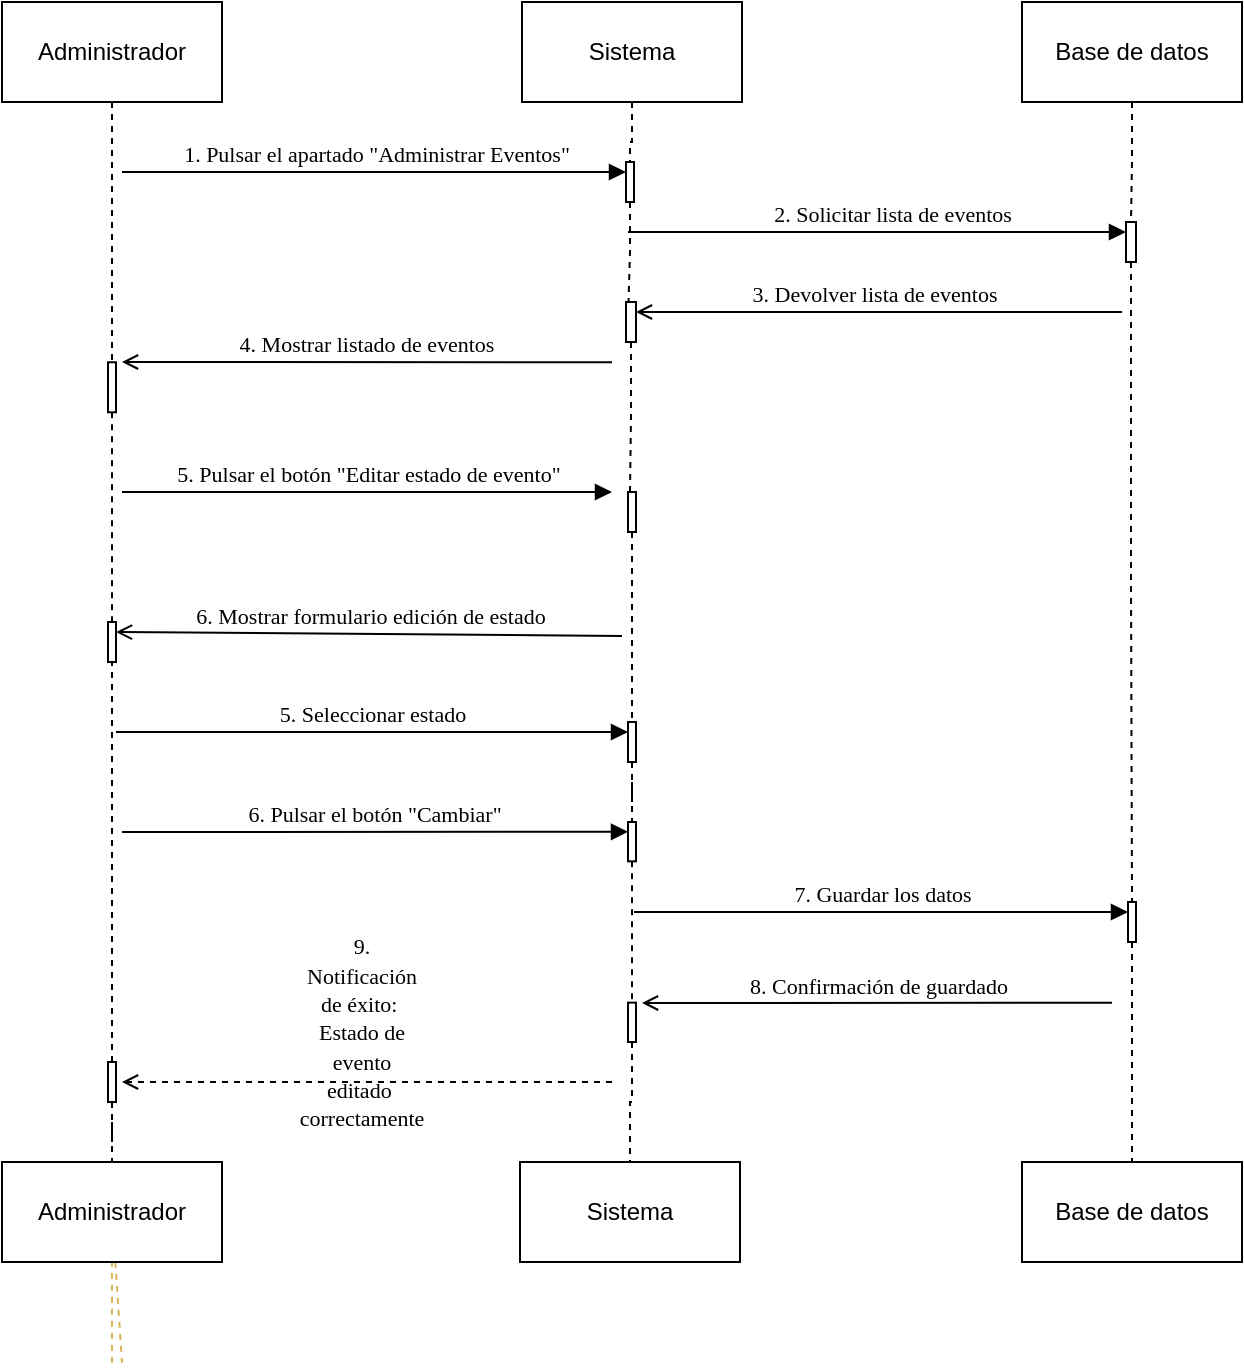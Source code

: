 <mxfile version="27.1.6">
  <diagram name="Página-1" id="e3umRrUHKhaPqrH1uW7i">
    <mxGraphModel grid="1" page="1" gridSize="10" guides="1" tooltips="1" connect="1" arrows="1" fold="1" pageScale="1" pageWidth="827" pageHeight="1169" math="0" shadow="0">
      <root>
        <mxCell id="0" />
        <mxCell id="1" parent="0" />
        <mxCell id="mtsksnj7Bq7EKNGEuvVy-12" style="edgeStyle=orthogonalEdgeStyle;rounded=0;orthogonalLoop=1;jettySize=auto;html=1;endArrow=none;startFill=0;dashed=1;" edge="1" parent="1" source="mtsksnj7Bq7EKNGEuvVy-57" target="mtsksnj7Bq7EKNGEuvVy-7">
          <mxGeometry relative="1" as="geometry" />
        </mxCell>
        <mxCell id="mtsksnj7Bq7EKNGEuvVy-4" value="Administrador" style="html=1;whiteSpace=wrap;" vertex="1" parent="1">
          <mxGeometry x="10" y="10" width="110" height="50" as="geometry" />
        </mxCell>
        <mxCell id="mtsksnj7Bq7EKNGEuvVy-5" value="Sistema&lt;span style=&quot;color: rgba(0, 0, 0, 0); font-family: monospace; font-size: 0px; text-align: start; text-wrap-mode: nowrap;&quot;&gt;%3CmxGraphModel%3E%3Croot%3E%3CmxCell%20id%3D%220%22%2F%3E%3CmxCell%20id%3D%221%22%20parent%3D%220%22%2F%3E%3CmxCell%20id%3D%222%22%20value%3D%22Usuario%22%20style%3D%22html%3D1%3BwhiteSpace%3Dwrap%3B%22%20vertex%3D%221%22%20parent%3D%221%22%3E%3CmxGeometry%20x%3D%2270%22%20y%3D%2240%22%20width%3D%22110%22%20height%3D%2250%22%20as%3D%22geometry%22%2F%3E%3C%2FmxCell%3E%3C%2Froot%3E%3C%2FmxGraphModel%3E&lt;/span&gt;" style="html=1;whiteSpace=wrap;" vertex="1" parent="1">
          <mxGeometry x="270" y="10" width="110" height="50" as="geometry" />
        </mxCell>
        <mxCell id="mtsksnj7Bq7EKNGEuvVy-10" style="edgeStyle=orthogonalEdgeStyle;rounded=0;orthogonalLoop=1;jettySize=auto;html=1;dashed=1;endArrow=none;startFill=0;" edge="1" parent="1" source="mtsksnj7Bq7EKNGEuvVy-51" target="mtsksnj7Bq7EKNGEuvVy-9">
          <mxGeometry relative="1" as="geometry" />
        </mxCell>
        <mxCell id="mtsksnj7Bq7EKNGEuvVy-6" value="Base de datos" style="html=1;whiteSpace=wrap;" vertex="1" parent="1">
          <mxGeometry x="520" y="10" width="110" height="50" as="geometry" />
        </mxCell>
        <mxCell id="mtsksnj7Bq7EKNGEuvVy-8" value="Sistema&lt;span style=&quot;color: rgba(0, 0, 0, 0); font-family: monospace; font-size: 0px; text-align: start; text-wrap-mode: nowrap;&quot;&gt;%3CmxGraphModel%3E%3Croot%3E%3CmxCell%20id%3D%220%22%2F%3E%3CmxCell%20id%3D%221%22%20parent%3D%220%22%2F%3E%3CmxCell%20id%3D%222%22%20value%3D%22Usuario%22%20style%3D%22html%3D1%3BwhiteSpace%3Dwrap%3B%22%20vertex%3D%221%22%20parent%3D%221%22%3E%3CmxGeometry%20x%3D%2270%22%20y%3D%2240%22%20width%3D%22110%22%20height%3D%2250%22%20as%3D%22geometry%22%2F%3E%3C%2FmxCell%3E%3C%2Froot%3E%3C%2FmxGraphModel%3E&lt;/span&gt;" style="html=1;whiteSpace=wrap;" vertex="1" parent="1">
          <mxGeometry x="269" y="590" width="110" height="50" as="geometry" />
        </mxCell>
        <mxCell id="mtsksnj7Bq7EKNGEuvVy-9" value="Base de datos" style="html=1;whiteSpace=wrap;" vertex="1" parent="1">
          <mxGeometry x="520" y="590" width="110" height="50" as="geometry" />
        </mxCell>
        <mxCell id="mtsksnj7Bq7EKNGEuvVy-22" value="1. Pulsar el apartado &quot;Administrar Eventos&quot;" style="html=1;verticalAlign=bottom;endArrow=block;labelBackgroundColor=none;fontFamily=Verdana;fontSize=11;elbow=vertical;entryX=0;entryY=0.25;entryDx=0;entryDy=0;" edge="1" parent="1" target="mtsksnj7Bq7EKNGEuvVy-42">
          <mxGeometry x="0.002" relative="1" as="geometry">
            <mxPoint x="70" y="95" as="sourcePoint" />
            <mxPoint x="312" y="90.03" as="targetPoint" />
            <mxPoint as="offset" />
          </mxGeometry>
        </mxCell>
        <mxCell id="mtsksnj7Bq7EKNGEuvVy-23" value="4. Mostrar listado de eventos" style="html=1;verticalAlign=bottom;endArrow=open;labelBackgroundColor=none;fontFamily=Verdana;fontSize=11;edgeStyle=elbowEdgeStyle;elbow=vertical;" edge="1" parent="1">
          <mxGeometry x="0.002" relative="1" as="geometry">
            <mxPoint x="315" y="190.14" as="sourcePoint" />
            <mxPoint x="70" y="190.14" as="targetPoint" />
            <mxPoint as="offset" />
          </mxGeometry>
        </mxCell>
        <mxCell id="mtsksnj7Bq7EKNGEuvVy-24" value="5. Pulsar el botón &quot;Editar estado de evento&quot;" style="html=1;verticalAlign=bottom;endArrow=block;labelBackgroundColor=none;fontFamily=Verdana;fontSize=11;edgeStyle=elbowEdgeStyle;elbow=vertical;" edge="1" parent="1">
          <mxGeometry relative="1" as="geometry">
            <mxPoint x="70" y="255" as="sourcePoint" />
            <mxPoint x="315" y="255" as="targetPoint" />
          </mxGeometry>
        </mxCell>
        <mxCell id="mtsksnj7Bq7EKNGEuvVy-25" value="6. Mostrar formulario edición de estado" style="html=1;verticalAlign=bottom;endArrow=open;labelBackgroundColor=none;fontFamily=Verdana;fontSize=11;elbow=vertical;entryX=1;entryY=0.25;entryDx=0;entryDy=0;" edge="1" parent="1" target="mtsksnj7Bq7EKNGEuvVy-47">
          <mxGeometry x="-0.001" relative="1" as="geometry">
            <mxPoint x="320" y="327" as="sourcePoint" />
            <mxPoint x="77" y="304.5" as="targetPoint" />
            <mxPoint as="offset" />
          </mxGeometry>
        </mxCell>
        <mxCell id="mtsksnj7Bq7EKNGEuvVy-26" value="5. Seleccionar estado" style="html=1;verticalAlign=bottom;endArrow=block;labelBackgroundColor=none;fontFamily=Verdana;fontSize=11;elbow=vertical;entryX=0;entryY=0.25;entryDx=0;entryDy=0;" edge="1" parent="1" target="sEiHYhfo21vTT5OKBthb-8">
          <mxGeometry relative="1" as="geometry">
            <mxPoint x="67" y="375" as="sourcePoint" />
            <mxPoint x="312" y="379.92" as="targetPoint" />
          </mxGeometry>
        </mxCell>
        <mxCell id="mtsksnj7Bq7EKNGEuvVy-27" value="6. Pulsar el botón &quot;Cambiar&quot;" style="html=1;verticalAlign=bottom;endArrow=block;labelBackgroundColor=none;fontFamily=Verdana;fontSize=11;elbow=vertical;entryX=0;entryY=0.25;entryDx=0;entryDy=0;" edge="1" parent="1" target="mtsksnj7Bq7EKNGEuvVy-49">
          <mxGeometry relative="1" as="geometry">
            <mxPoint x="70" y="425" as="sourcePoint" />
            <mxPoint x="312" y="429.42" as="targetPoint" />
          </mxGeometry>
        </mxCell>
        <mxCell id="mtsksnj7Bq7EKNGEuvVy-28" value="7. Guardar los datos" style="html=1;verticalAlign=bottom;endArrow=block;labelBackgroundColor=none;fontFamily=Verdana;fontSize=11;elbow=vertical;entryX=0;entryY=0.25;entryDx=0;entryDy=0;" edge="1" parent="1" target="mtsksnj7Bq7EKNGEuvVy-51">
          <mxGeometry relative="1" as="geometry">
            <mxPoint x="326" y="465" as="sourcePoint" />
            <mxPoint x="566" y="460.13" as="targetPoint" />
          </mxGeometry>
        </mxCell>
        <mxCell id="mtsksnj7Bq7EKNGEuvVy-29" value="8. Confirmación de guardado" style="html=1;verticalAlign=bottom;endArrow=open;labelBackgroundColor=none;fontFamily=Verdana;fontSize=11;edgeStyle=elbowEdgeStyle;elbow=vertical;" edge="1" parent="1">
          <mxGeometry relative="1" as="geometry">
            <mxPoint x="565" y="510.33" as="sourcePoint" />
            <mxPoint x="330" y="510.33" as="targetPoint" />
          </mxGeometry>
        </mxCell>
        <mxCell id="mtsksnj7Bq7EKNGEuvVy-31" value="" style="html=1;verticalAlign=bottom;endArrow=open;dashed=1;labelBackgroundColor=none;fontFamily=Verdana;fontSize=11;edgeStyle=elbowEdgeStyle;elbow=vertical;" edge="1" parent="1">
          <mxGeometry x="0.02" relative="1" as="geometry">
            <mxPoint x="315" y="550" as="sourcePoint" />
            <mxPoint x="70" y="550" as="targetPoint" />
            <mxPoint as="offset" />
          </mxGeometry>
        </mxCell>
        <mxCell id="mtsksnj7Bq7EKNGEuvVy-35" value="" style="endArrow=none;dashed=1;html=1;labelBackgroundColor=none;fontFamily=Verdana;fontSize=11;strokeColor=#d6b656;" edge="1" parent="1" source="mtsksnj7Bq7EKNGEuvVy-7">
          <mxGeometry width="50" height="50" relative="1" as="geometry">
            <mxPoint x="65" y="690.33" as="sourcePoint" />
            <mxPoint x="70" y="690.33" as="targetPoint" />
          </mxGeometry>
        </mxCell>
        <mxCell id="mtsksnj7Bq7EKNGEuvVy-36" value="" style="endArrow=none;dashed=1;html=1;labelBackgroundColor=none;fontFamily=Verdana;fontSize=11;strokeColor=#d6b656;" edge="1" parent="1" target="mtsksnj7Bq7EKNGEuvVy-7">
          <mxGeometry width="50" height="50" relative="1" as="geometry">
            <mxPoint x="65" y="690.33" as="sourcePoint" />
            <mxPoint x="70" y="690.33" as="targetPoint" />
          </mxGeometry>
        </mxCell>
        <mxCell id="mtsksnj7Bq7EKNGEuvVy-7" value="Administrador" style="html=1;whiteSpace=wrap;" vertex="1" parent="1">
          <mxGeometry x="10" y="590" width="110" height="50" as="geometry" />
        </mxCell>
        <mxCell id="mtsksnj7Bq7EKNGEuvVy-38" value="" style="edgeStyle=orthogonalEdgeStyle;rounded=0;orthogonalLoop=1;jettySize=auto;html=1;dashed=1;endArrow=none;startFill=0;entryX=0.25;entryY=0;entryDx=0;entryDy=0;" edge="1" parent="1" source="sEiHYhfo21vTT5OKBthb-5" target="mtsksnj7Bq7EKNGEuvVy-45">
          <mxGeometry relative="1" as="geometry">
            <mxPoint x="325" y="60" as="sourcePoint" />
            <mxPoint x="325" y="130" as="targetPoint" />
          </mxGeometry>
        </mxCell>
        <mxCell id="mtsksnj7Bq7EKNGEuvVy-44" value="" style="edgeStyle=orthogonalEdgeStyle;rounded=0;orthogonalLoop=1;jettySize=auto;html=1;endArrow=none;startFill=0;dashed=1;" edge="1" parent="1" source="mtsksnj7Bq7EKNGEuvVy-4" target="mtsksnj7Bq7EKNGEuvVy-43">
          <mxGeometry relative="1" as="geometry">
            <mxPoint x="65" y="60" as="sourcePoint" />
            <mxPoint x="65" y="460" as="targetPoint" />
          </mxGeometry>
        </mxCell>
        <mxCell id="mtsksnj7Bq7EKNGEuvVy-43" value="" style="rounded=0;whiteSpace=wrap;html=1;" vertex="1" parent="1">
          <mxGeometry x="63" y="190.14" width="4" height="25" as="geometry" />
        </mxCell>
        <mxCell id="mtsksnj7Bq7EKNGEuvVy-45" value="" style="rounded=0;whiteSpace=wrap;html=1;" vertex="1" parent="1">
          <mxGeometry x="323" y="255" width="4" height="20" as="geometry" />
        </mxCell>
        <mxCell id="mtsksnj7Bq7EKNGEuvVy-48" value="" style="edgeStyle=orthogonalEdgeStyle;rounded=0;orthogonalLoop=1;jettySize=auto;html=1;endArrow=none;startFill=0;dashed=1;" edge="1" parent="1" source="mtsksnj7Bq7EKNGEuvVy-43" target="mtsksnj7Bq7EKNGEuvVy-47">
          <mxGeometry relative="1" as="geometry">
            <mxPoint x="65" y="255" as="sourcePoint" />
            <mxPoint x="65" y="535" as="targetPoint" />
          </mxGeometry>
        </mxCell>
        <mxCell id="mtsksnj7Bq7EKNGEuvVy-47" value="" style="rounded=0;whiteSpace=wrap;html=1;" vertex="1" parent="1">
          <mxGeometry x="63" y="320" width="4" height="20" as="geometry" />
        </mxCell>
        <mxCell id="mtsksnj7Bq7EKNGEuvVy-50" value="" style="edgeStyle=orthogonalEdgeStyle;rounded=0;orthogonalLoop=1;jettySize=auto;html=1;dashed=1;endArrow=none;startFill=0;" edge="1" parent="1" source="sEiHYhfo21vTT5OKBthb-8" target="mtsksnj7Bq7EKNGEuvVy-49">
          <mxGeometry relative="1" as="geometry">
            <mxPoint x="325" y="275" as="sourcePoint" />
            <mxPoint x="325" y="535" as="targetPoint" />
          </mxGeometry>
        </mxCell>
        <mxCell id="mtsksnj7Bq7EKNGEuvVy-49" value="" style="rounded=0;whiteSpace=wrap;html=1;" vertex="1" parent="1">
          <mxGeometry x="323" y="420" width="4" height="19.67" as="geometry" />
        </mxCell>
        <mxCell id="mtsksnj7Bq7EKNGEuvVy-52" value="" style="edgeStyle=orthogonalEdgeStyle;rounded=0;orthogonalLoop=1;jettySize=auto;html=1;dashed=1;endArrow=none;startFill=0;" edge="1" parent="1" source="sEiHYhfo21vTT5OKBthb-3" target="mtsksnj7Bq7EKNGEuvVy-51">
          <mxGeometry relative="1" as="geometry">
            <mxPoint x="575" y="60" as="sourcePoint" />
            <mxPoint x="575" y="460" as="targetPoint" />
          </mxGeometry>
        </mxCell>
        <mxCell id="mtsksnj7Bq7EKNGEuvVy-51" value="" style="rounded=0;whiteSpace=wrap;html=1;" vertex="1" parent="1">
          <mxGeometry x="573" y="460" width="4" height="20" as="geometry" />
        </mxCell>
        <mxCell id="mtsksnj7Bq7EKNGEuvVy-54" value="" style="edgeStyle=orthogonalEdgeStyle;rounded=0;orthogonalLoop=1;jettySize=auto;html=1;dashed=1;endArrow=none;startFill=0;" edge="1" parent="1" source="mtsksnj7Bq7EKNGEuvVy-49" target="mtsksnj7Bq7EKNGEuvVy-53">
          <mxGeometry relative="1" as="geometry">
            <mxPoint x="325" y="490.33" as="sourcePoint" />
            <mxPoint x="325" y="660.33" as="targetPoint" />
          </mxGeometry>
        </mxCell>
        <mxCell id="mtsksnj7Bq7EKNGEuvVy-53" value="" style="rounded=0;whiteSpace=wrap;html=1;" vertex="1" parent="1">
          <mxGeometry x="323" y="510.33" width="4" height="19.67" as="geometry" />
        </mxCell>
        <mxCell id="mtsksnj7Bq7EKNGEuvVy-56" value="" style="edgeStyle=orthogonalEdgeStyle;rounded=0;orthogonalLoop=1;jettySize=auto;html=1;dashed=1;endArrow=none;startFill=0;entryX=0.5;entryY=0;entryDx=0;entryDy=0;" edge="1" parent="1" source="mtsksnj7Bq7EKNGEuvVy-53" target="mtsksnj7Bq7EKNGEuvVy-8">
          <mxGeometry relative="1" as="geometry">
            <mxPoint x="325" y="540.33" as="sourcePoint" />
            <mxPoint x="325" y="560.33" as="targetPoint" />
          </mxGeometry>
        </mxCell>
        <mxCell id="mtsksnj7Bq7EKNGEuvVy-58" value="" style="edgeStyle=orthogonalEdgeStyle;rounded=0;orthogonalLoop=1;jettySize=auto;html=1;endArrow=none;startFill=0;dashed=1;exitX=0.25;exitY=1;exitDx=0;exitDy=0;" edge="1" parent="1" source="mtsksnj7Bq7EKNGEuvVy-47" target="mtsksnj7Bq7EKNGEuvVy-57">
          <mxGeometry relative="1" as="geometry">
            <mxPoint x="65.0" y="430.33" as="sourcePoint" />
            <mxPoint x="65" y="660.33" as="targetPoint" />
            <Array as="points">
              <mxPoint x="65" y="340" />
            </Array>
          </mxGeometry>
        </mxCell>
        <mxCell id="mtsksnj7Bq7EKNGEuvVy-57" value="" style="rounded=0;whiteSpace=wrap;html=1;" vertex="1" parent="1">
          <mxGeometry x="63" y="540" width="4" height="20" as="geometry" />
        </mxCell>
        <mxCell id="sEiHYhfo21vTT5OKBthb-1" value="" style="edgeStyle=orthogonalEdgeStyle;rounded=0;orthogonalLoop=1;jettySize=auto;html=1;dashed=1;endArrow=none;startFill=0;" edge="1" parent="1" source="mtsksnj7Bq7EKNGEuvVy-5" target="mtsksnj7Bq7EKNGEuvVy-42">
          <mxGeometry relative="1" as="geometry">
            <mxPoint x="325" y="60" as="sourcePoint" />
            <mxPoint x="325" y="130" as="targetPoint" />
          </mxGeometry>
        </mxCell>
        <mxCell id="mtsksnj7Bq7EKNGEuvVy-42" value="" style="rounded=0;whiteSpace=wrap;html=1;" vertex="1" parent="1">
          <mxGeometry x="322" y="90" width="4" height="20" as="geometry" />
        </mxCell>
        <mxCell id="sEiHYhfo21vTT5OKBthb-2" value="2. Solicitar lista de eventos" style="html=1;verticalAlign=bottom;endArrow=block;labelBackgroundColor=none;fontFamily=Verdana;fontSize=11;elbow=vertical;entryX=0;entryY=0.25;entryDx=0;entryDy=0;" edge="1" parent="1" target="sEiHYhfo21vTT5OKBthb-3">
          <mxGeometry x="0.061" relative="1" as="geometry">
            <mxPoint x="323" y="125" as="sourcePoint" />
            <mxPoint x="571.02" y="129.71" as="targetPoint" />
            <mxPoint as="offset" />
          </mxGeometry>
        </mxCell>
        <mxCell id="sEiHYhfo21vTT5OKBthb-4" value="3. Devolver lista de eventos" style="html=1;verticalAlign=bottom;endArrow=open;labelBackgroundColor=none;fontFamily=Verdana;fontSize=11;edgeStyle=elbowEdgeStyle;elbow=vertical;entryX=1;entryY=0.25;entryDx=0;entryDy=0;" edge="1" parent="1" target="sEiHYhfo21vTT5OKBthb-5">
          <mxGeometry x="0.026" relative="1" as="geometry">
            <mxPoint x="570" y="165" as="sourcePoint" />
            <mxPoint x="336.48" y="160" as="targetPoint" />
            <Array as="points">
              <mxPoint x="452" y="165" />
            </Array>
            <mxPoint as="offset" />
          </mxGeometry>
        </mxCell>
        <mxCell id="sEiHYhfo21vTT5OKBthb-6" value="" style="edgeStyle=orthogonalEdgeStyle;rounded=0;orthogonalLoop=1;jettySize=auto;html=1;dashed=1;endArrow=none;startFill=0;" edge="1" parent="1" source="mtsksnj7Bq7EKNGEuvVy-6" target="sEiHYhfo21vTT5OKBthb-3">
          <mxGeometry relative="1" as="geometry">
            <mxPoint x="575" y="60" as="sourcePoint" />
            <mxPoint x="575" y="365" as="targetPoint" />
          </mxGeometry>
        </mxCell>
        <mxCell id="sEiHYhfo21vTT5OKBthb-3" value="" style="rounded=0;whiteSpace=wrap;html=1;" vertex="1" parent="1">
          <mxGeometry x="572" y="120" width="5" height="20" as="geometry" />
        </mxCell>
        <mxCell id="sEiHYhfo21vTT5OKBthb-7" value="" style="edgeStyle=orthogonalEdgeStyle;rounded=0;orthogonalLoop=1;jettySize=auto;html=1;dashed=1;endArrow=none;startFill=0;entryX=0.25;entryY=0;entryDx=0;entryDy=0;" edge="1" parent="1" source="mtsksnj7Bq7EKNGEuvVy-42" target="sEiHYhfo21vTT5OKBthb-5">
          <mxGeometry relative="1" as="geometry">
            <mxPoint x="325" y="110" as="sourcePoint" />
            <mxPoint x="324" y="255" as="targetPoint" />
          </mxGeometry>
        </mxCell>
        <mxCell id="sEiHYhfo21vTT5OKBthb-5" value="" style="rounded=0;whiteSpace=wrap;html=1;" vertex="1" parent="1">
          <mxGeometry x="322" y="160" width="5" height="20" as="geometry" />
        </mxCell>
        <mxCell id="sEiHYhfo21vTT5OKBthb-9" value="" style="edgeStyle=orthogonalEdgeStyle;rounded=0;orthogonalLoop=1;jettySize=auto;html=1;dashed=1;endArrow=none;startFill=0;" edge="1" parent="1" source="mtsksnj7Bq7EKNGEuvVy-45" target="sEiHYhfo21vTT5OKBthb-8">
          <mxGeometry relative="1" as="geometry">
            <mxPoint x="325" y="275" as="sourcePoint" />
            <mxPoint x="325" y="460" as="targetPoint" />
          </mxGeometry>
        </mxCell>
        <mxCell id="sEiHYhfo21vTT5OKBthb-8" value="" style="rounded=0;whiteSpace=wrap;html=1;" vertex="1" parent="1">
          <mxGeometry x="323" y="370" width="4" height="20" as="geometry" />
        </mxCell>
        <mxCell id="sEiHYhfo21vTT5OKBthb-11" value="&lt;span style=&quot;font-family: Verdana; font-size: 11px; text-wrap-mode: nowrap;&quot;&gt;9. Notificación de éxito:&amp;nbsp;&lt;/span&gt;&lt;div&gt;&lt;span style=&quot;font-family: Verdana; font-size: 11px; text-wrap-mode: nowrap;&quot;&gt;Estado de evento editado&amp;nbsp;&lt;/span&gt;&lt;/div&gt;&lt;div&gt;&lt;span style=&quot;font-family: Verdana; font-size: 11px; text-wrap-mode: nowrap;&quot;&gt;correctamente&lt;/span&gt;&lt;/div&gt;" style="text;html=1;align=center;verticalAlign=middle;whiteSpace=wrap;rounded=0;" vertex="1" parent="1">
          <mxGeometry x="160" y="510.33" width="60" height="30" as="geometry" />
        </mxCell>
      </root>
    </mxGraphModel>
  </diagram>
</mxfile>
